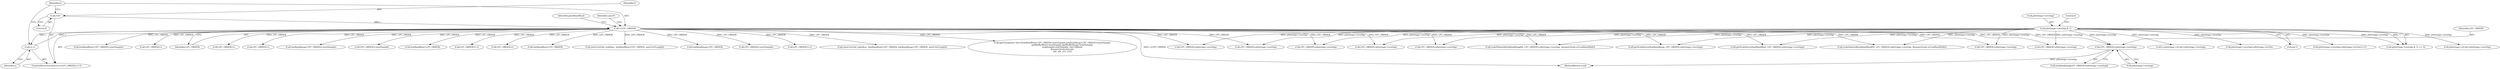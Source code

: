 digraph "0_Android_8e3be529372892e20ccf196809bc73276c822189@pointer" {
"1000718" [label="(Call,LPC_ORDER+pSettings->overlap)"];
"1000465" [label="(Call,i<LPC_ORDER)"];
"1000462" [label="(Call,i=0)"];
"1000468" [label="(Call,i++)"];
"1000538" [label="(Call,pSettings->overlap & 1)"];
"1000498" [label="(Identifier,useLP)"];
"1000618" [label="(Call,LPC_ORDER+pSettings->overlap)"];
"1001826" [label="(Call,lowBandReal+LPC_ORDER+startSample)"];
"1000538" [label="(Call,pSettings->overlap & 1)"];
"1001757" [label="(Call,LPC_ORDER+i)"];
"1000467" [label="(Identifier,LPC_ORDER)"];
"1000601" [label="(Call,getScalefactor(lowBandReal, LPC_ORDER+pSettings->overlap))"];
"1001914" [label="(Call,LPC_ORDER+i)"];
"1000461" [label="(ControlStructure,for(i=0;i<LPC_ORDER;i++))"];
"1000468" [label="(Call,i++)"];
"1001805" [label="(Call,LPC_ORDER+i)"];
"1000638" [label="(Call,LPC_ORDER+pSettings->overlap)"];
"1000603" [label="(Call,LPC_ORDER+pSettings->overlap)"];
"1000550" [label="(Call,(pSettings->overlap+pSettings->nCols)>>1)"];
"1000636" [label="(Call,getScalefactor(lowBandImag, LPC_ORDER+pSettings->overlap))"];
"1000720" [label="(Call,pSettings->overlap)"];
"1000719" [label="(Identifier,LPC_ORDER)"];
"1000466" [label="(Identifier,i)"];
"1001831" [label="(Call,lowBandImag+LPC_ORDER+startSample)"];
"1000706" [label="(Call,LPC_ORDER+pSettings->overlap)"];
"1000718" [label="(Call,LPC_ORDER+pSettings->overlap)"];
"1000463" [label="(Identifier,i)"];
"1000537" [label="(Call,(pSettings->overlap & 1) == 0)"];
"1000701" [label="(Call,scaleValues(&lowBandImag[0], LPC_ORDER+pSettings->overlap, dynamicScale-ovLowBandShift))"];
"1000506" [label="(Call,pSettings->nCols+pSettings->overlap)"];
"1000465" [label="(Call,i<LPC_ORDER)"];
"1000462" [label="(Call,i=0)"];
"1000669" [label="(Call,scaleValues(&lowBandReal[0], LPC_ORDER+pSettings->overlap, dynamicScale-ovLowBandShift))"];
"1001833" [label="(Call,LPC_ORDER+startSample)"];
"1000686" [label="(Call,LPC_ORDER+pSettings->overlap)"];
"1000752" [label="(Call,lowBandReal+LPC_ORDER)"];
"1001889" [label="(Call,LPC_ORDER+i-1)"];
"1001770" [label="(Call,LPC_ORDER+i)"];
"1000539" [label="(Call,pSettings->overlap)"];
"1002027" [label="(MethodReturn,void)"];
"1000738" [label="(Call,lowBandReal+LPC_ORDER)"];
"1000749" [label="(Call,autoCorr2nd_real(&ac, lowBandReal+LPC_ORDER, autoCorrLength))"];
"1000741" [label="(Call,lowBandImag+LPC_ORDER)"];
"1001828" [label="(Call,LPC_ORDER+startSample)"];
"1001898" [label="(Call,LPC_ORDER+i-2)"];
"1000469" [label="(Identifier,i)"];
"1000504" [label="(Call,i<pSettings->nCols+pSettings->overlap)"];
"1000735" [label="(Call,autoCorr2nd_cplx(&ac, lowBandReal+LPC_ORDER, lowBandImag+LPC_ORDER, autoCorrLength))"];
"1000551" [label="(Call,pSettings->overlap+pSettings->nCols)"];
"1000653" [label="(Call,LPC_ORDER+pSettings->overlap)"];
"1000474" [label="(Identifier,plowBandReal)"];
"1001825" [label="(Call,lppTransposer_func1(lowBandReal+LPC_ORDER+startSample,lowBandImag+LPC_ORDER+startSample,\n                              qmfBufferReal+startSample,qmfBufferImag+startSample,\n                              stopSample-startSample, (int) hiBand,\n                              dynamicScale,descale,\n                              a0r, a0i, a1r, a1i))"];
"1000543" [label="(Literal,0)"];
"1000674" [label="(Call,LPC_ORDER+pSettings->overlap)"];
"1000464" [label="(Literal,0)"];
"1000542" [label="(Literal,1)"];
"1000716" [label="(Call,lowBandImag[LPC_ORDER+pSettings->overlap])"];
"1000718" -> "1000716"  [label="AST: "];
"1000718" -> "1000720"  [label="CFG: "];
"1000719" -> "1000718"  [label="AST: "];
"1000720" -> "1000718"  [label="AST: "];
"1000716" -> "1000718"  [label="CFG: "];
"1000718" -> "1002027"  [label="DDG: pSettings->overlap"];
"1000465" -> "1000718"  [label="DDG: LPC_ORDER"];
"1000538" -> "1000718"  [label="DDG: pSettings->overlap"];
"1000465" -> "1000461"  [label="AST: "];
"1000465" -> "1000467"  [label="CFG: "];
"1000466" -> "1000465"  [label="AST: "];
"1000467" -> "1000465"  [label="AST: "];
"1000474" -> "1000465"  [label="CFG: "];
"1000498" -> "1000465"  [label="CFG: "];
"1000465" -> "1002027"  [label="DDG: i<LPC_ORDER"];
"1000462" -> "1000465"  [label="DDG: i"];
"1000468" -> "1000465"  [label="DDG: i"];
"1000465" -> "1000468"  [label="DDG: i"];
"1000465" -> "1000601"  [label="DDG: LPC_ORDER"];
"1000465" -> "1000603"  [label="DDG: LPC_ORDER"];
"1000465" -> "1000618"  [label="DDG: LPC_ORDER"];
"1000465" -> "1000636"  [label="DDG: LPC_ORDER"];
"1000465" -> "1000638"  [label="DDG: LPC_ORDER"];
"1000465" -> "1000653"  [label="DDG: LPC_ORDER"];
"1000465" -> "1000669"  [label="DDG: LPC_ORDER"];
"1000465" -> "1000674"  [label="DDG: LPC_ORDER"];
"1000465" -> "1000686"  [label="DDG: LPC_ORDER"];
"1000465" -> "1000701"  [label="DDG: LPC_ORDER"];
"1000465" -> "1000706"  [label="DDG: LPC_ORDER"];
"1000465" -> "1000735"  [label="DDG: LPC_ORDER"];
"1000465" -> "1000738"  [label="DDG: LPC_ORDER"];
"1000465" -> "1000741"  [label="DDG: LPC_ORDER"];
"1000465" -> "1000749"  [label="DDG: LPC_ORDER"];
"1000465" -> "1000752"  [label="DDG: LPC_ORDER"];
"1000465" -> "1001757"  [label="DDG: LPC_ORDER"];
"1000465" -> "1001770"  [label="DDG: LPC_ORDER"];
"1000465" -> "1001805"  [label="DDG: LPC_ORDER"];
"1000465" -> "1001825"  [label="DDG: LPC_ORDER"];
"1000465" -> "1001826"  [label="DDG: LPC_ORDER"];
"1000465" -> "1001828"  [label="DDG: LPC_ORDER"];
"1000465" -> "1001831"  [label="DDG: LPC_ORDER"];
"1000465" -> "1001833"  [label="DDG: LPC_ORDER"];
"1000465" -> "1001889"  [label="DDG: LPC_ORDER"];
"1000465" -> "1001898"  [label="DDG: LPC_ORDER"];
"1000465" -> "1001914"  [label="DDG: LPC_ORDER"];
"1000462" -> "1000461"  [label="AST: "];
"1000462" -> "1000464"  [label="CFG: "];
"1000463" -> "1000462"  [label="AST: "];
"1000464" -> "1000462"  [label="AST: "];
"1000466" -> "1000462"  [label="CFG: "];
"1000468" -> "1000461"  [label="AST: "];
"1000468" -> "1000469"  [label="CFG: "];
"1000469" -> "1000468"  [label="AST: "];
"1000466" -> "1000468"  [label="CFG: "];
"1000538" -> "1000537"  [label="AST: "];
"1000538" -> "1000542"  [label="CFG: "];
"1000539" -> "1000538"  [label="AST: "];
"1000542" -> "1000538"  [label="AST: "];
"1000543" -> "1000538"  [label="CFG: "];
"1000538" -> "1000504"  [label="DDG: pSettings->overlap"];
"1000538" -> "1000506"  [label="DDG: pSettings->overlap"];
"1000538" -> "1000537"  [label="DDG: pSettings->overlap"];
"1000538" -> "1000537"  [label="DDG: 1"];
"1000538" -> "1000550"  [label="DDG: pSettings->overlap"];
"1000538" -> "1000551"  [label="DDG: pSettings->overlap"];
"1000538" -> "1000601"  [label="DDG: pSettings->overlap"];
"1000538" -> "1000603"  [label="DDG: pSettings->overlap"];
"1000538" -> "1000618"  [label="DDG: pSettings->overlap"];
"1000538" -> "1000636"  [label="DDG: pSettings->overlap"];
"1000538" -> "1000638"  [label="DDG: pSettings->overlap"];
"1000538" -> "1000653"  [label="DDG: pSettings->overlap"];
"1000538" -> "1000669"  [label="DDG: pSettings->overlap"];
"1000538" -> "1000674"  [label="DDG: pSettings->overlap"];
"1000538" -> "1000686"  [label="DDG: pSettings->overlap"];
"1000538" -> "1000701"  [label="DDG: pSettings->overlap"];
"1000538" -> "1000706"  [label="DDG: pSettings->overlap"];
}
